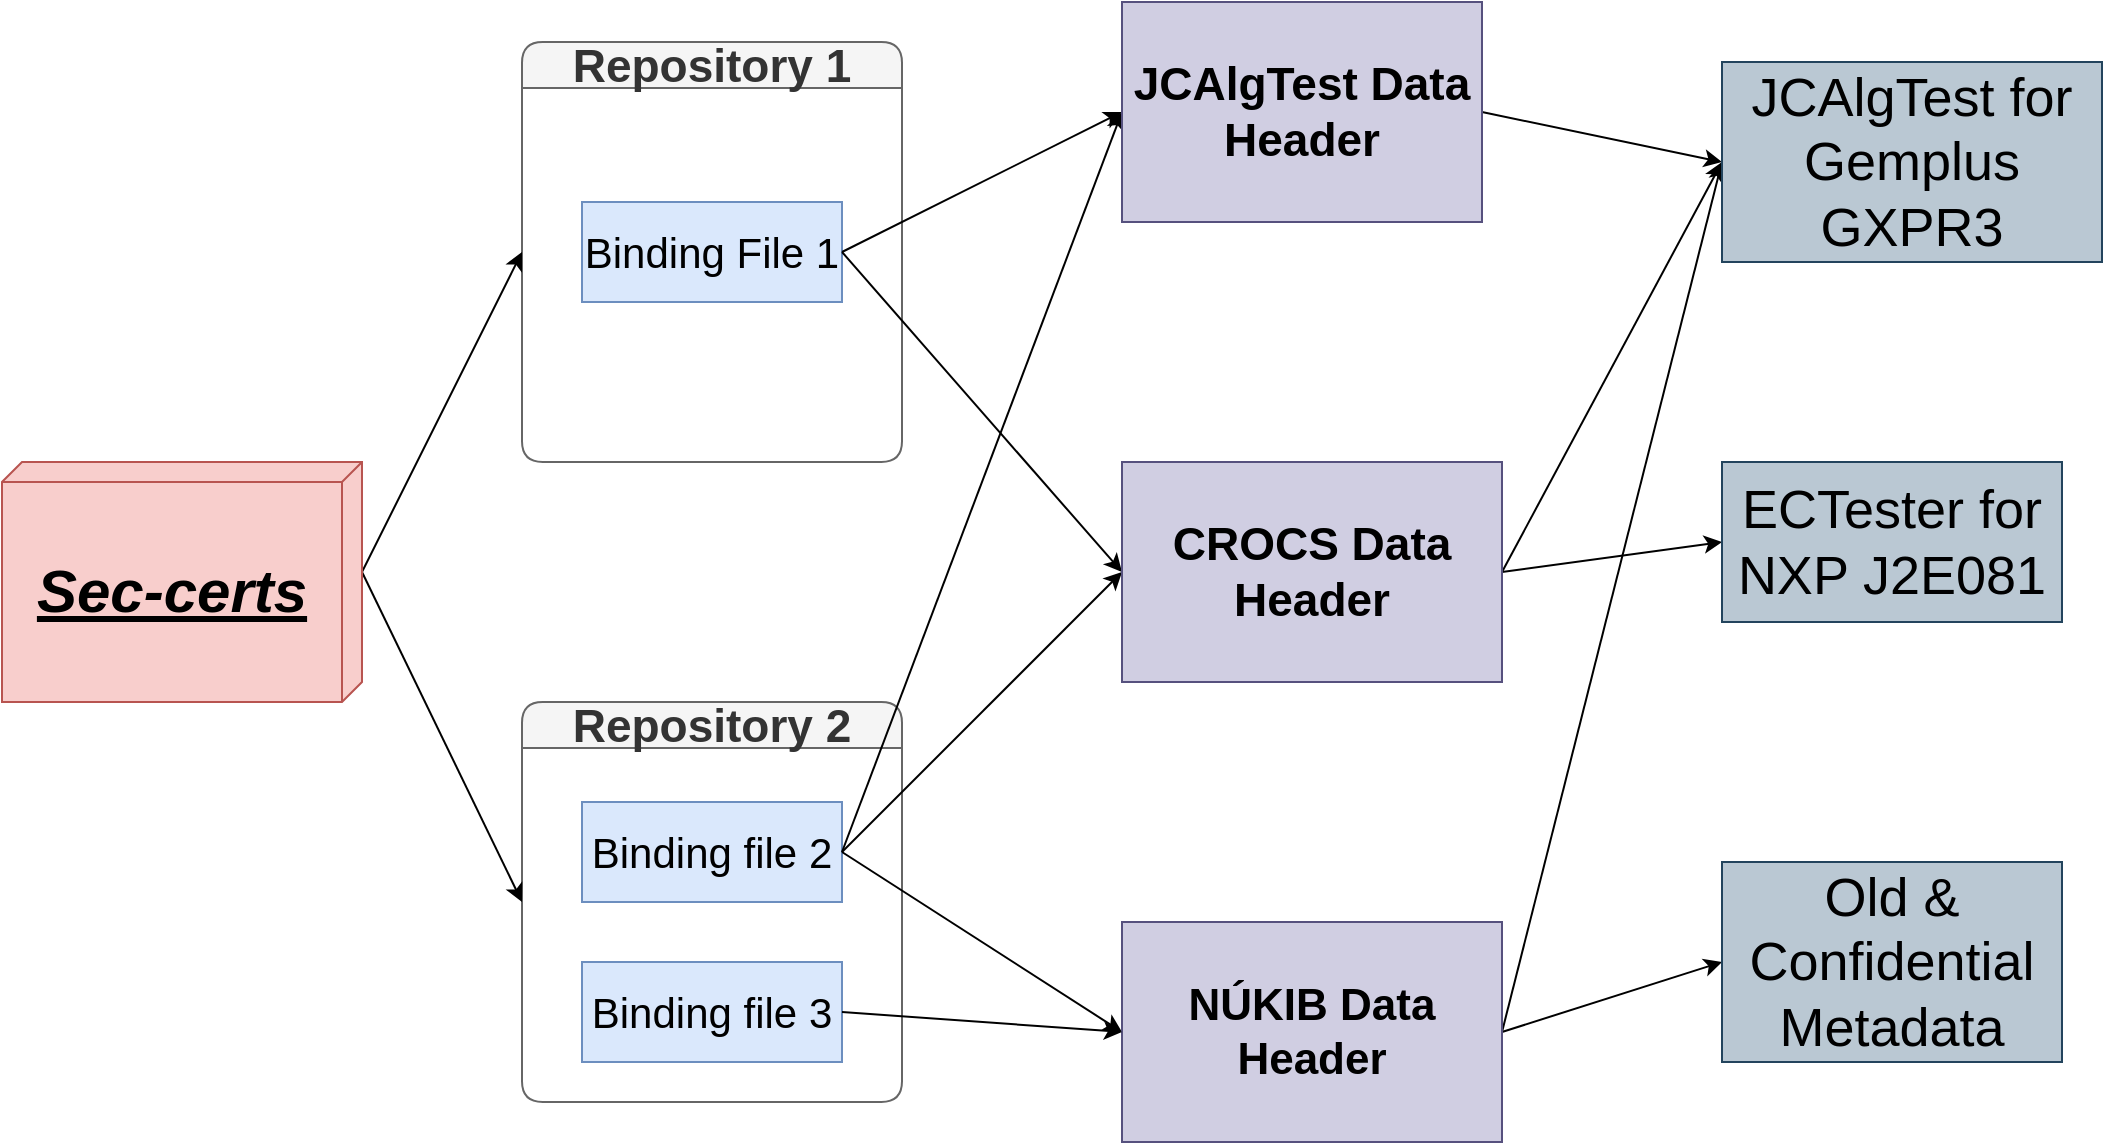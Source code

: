 <mxfile version="21.2.9" type="device">
  <diagram name="Page-1" id="EHpoGEcuDKw1KD1EvJqo">
    <mxGraphModel dx="1500" dy="701" grid="1" gridSize="10" guides="1" tooltips="1" connect="1" arrows="1" fold="1" page="1" pageScale="1" pageWidth="850" pageHeight="1100" math="0" shadow="0">
      <root>
        <mxCell id="0" />
        <mxCell id="1" parent="0" />
        <mxCell id="79qyaUO4blCRMWAc_sj--2" value="Repository 1" style="swimlane;mt=1;whiteSpace=wrap;html=1;startSize=23;fontSize=23;fillColor=#f5f5f5;fontColor=#333333;strokeColor=#666666;glass=0;rounded=1;" parent="1" vertex="1">
          <mxGeometry x="360" y="190" width="190" height="210" as="geometry" />
        </mxCell>
        <mxCell id="lDM20v8WPxeiTitt0xiw-2" value="Binding File 1" style="html=1;whiteSpace=wrap;fontSize=21;fillColor=#dae8fc;strokeColor=#6c8ebf;" parent="79qyaUO4blCRMWAc_sj--2" vertex="1">
          <mxGeometry x="30" y="80" width="130" height="50" as="geometry" />
        </mxCell>
        <mxCell id="79qyaUO4blCRMWAc_sj--6" value="Repository 2" style="swimlane;mt=1;whiteSpace=wrap;html=1;startSize=23;fontSize=23;fillColor=#f5f5f5;fontColor=#333333;strokeColor=#666666;rounded=1;shadow=0;" parent="1" vertex="1">
          <mxGeometry x="360" y="520" width="190" height="200" as="geometry" />
        </mxCell>
        <mxCell id="lDM20v8WPxeiTitt0xiw-1" value="Binding file 2" style="html=1;whiteSpace=wrap;fontSize=21;fillColor=#dae8fc;strokeColor=#6c8ebf;" parent="79qyaUO4blCRMWAc_sj--6" vertex="1">
          <mxGeometry x="30" y="50" width="130" height="50" as="geometry" />
        </mxCell>
        <mxCell id="5CBY3uySZAzdWaFjSX6i-1" value="Binding file 3" style="html=1;whiteSpace=wrap;fontSize=21;fillColor=#dae8fc;strokeColor=#6c8ebf;" vertex="1" parent="79qyaUO4blCRMWAc_sj--6">
          <mxGeometry x="30" y="130" width="130" height="50" as="geometry" />
        </mxCell>
        <mxCell id="79qyaUO4blCRMWAc_sj--7" value="" style="endArrow=classic;html=1;rounded=0;exitX=0;exitY=0;exitDx=55;exitDy=0;entryX=0;entryY=0.5;entryDx=0;entryDy=0;exitPerimeter=0;" parent="1" source="lDM20v8WPxeiTitt0xiw-7" target="79qyaUO4blCRMWAc_sj--2" edge="1">
          <mxGeometry width="50" height="50" relative="1" as="geometry">
            <mxPoint x="200" y="460" as="sourcePoint" />
            <mxPoint x="490" y="520" as="targetPoint" />
          </mxGeometry>
        </mxCell>
        <mxCell id="79qyaUO4blCRMWAc_sj--9" value="" style="endArrow=classic;html=1;rounded=0;entryX=0;entryY=0.5;entryDx=0;entryDy=0;exitX=0;exitY=0;exitDx=55;exitDy=0;exitPerimeter=0;" parent="1" source="lDM20v8WPxeiTitt0xiw-7" target="79qyaUO4blCRMWAc_sj--6" edge="1">
          <mxGeometry width="50" height="50" relative="1" as="geometry">
            <mxPoint x="200" y="460" as="sourcePoint" />
            <mxPoint x="400" y="495" as="targetPoint" />
          </mxGeometry>
        </mxCell>
        <mxCell id="qud5nBaDtFVcCCz-iNkt-1" value="" style="endArrow=classic;html=1;rounded=0;exitX=1;exitY=0.5;exitDx=0;exitDy=0;entryX=0;entryY=0.5;entryDx=0;entryDy=0;" parent="1" source="lDM20v8WPxeiTitt0xiw-2" target="lDM20v8WPxeiTitt0xiw-4" edge="1">
          <mxGeometry width="50" height="50" relative="1" as="geometry">
            <mxPoint x="509.4" y="232.24" as="sourcePoint" />
            <mxPoint x="710.0" y="190" as="targetPoint" />
          </mxGeometry>
        </mxCell>
        <mxCell id="qud5nBaDtFVcCCz-iNkt-2" value="" style="endArrow=classic;html=1;rounded=0;entryX=0;entryY=0.5;entryDx=0;entryDy=0;exitX=1;exitY=0.5;exitDx=0;exitDy=0;" parent="1" source="lDM20v8WPxeiTitt0xiw-2" target="lDM20v8WPxeiTitt0xiw-5" edge="1">
          <mxGeometry width="50" height="50" relative="1" as="geometry">
            <mxPoint x="550" y="120" as="sourcePoint" />
            <mxPoint x="710.0" y="460" as="targetPoint" />
          </mxGeometry>
        </mxCell>
        <mxCell id="qud5nBaDtFVcCCz-iNkt-5" value="" style="endArrow=classic;html=1;rounded=0;exitX=1;exitY=0.5;exitDx=0;exitDy=0;entryX=0;entryY=0.5;entryDx=0;entryDy=0;" parent="1" source="lDM20v8WPxeiTitt0xiw-1" target="lDM20v8WPxeiTitt0xiw-4" edge="1">
          <mxGeometry width="50" height="50" relative="1" as="geometry">
            <mxPoint x="511.05" y="587.56" as="sourcePoint" />
            <mxPoint x="710.0" y="190" as="targetPoint" />
          </mxGeometry>
        </mxCell>
        <mxCell id="qud5nBaDtFVcCCz-iNkt-6" value="" style="endArrow=classic;html=1;rounded=0;exitX=1;exitY=0.5;exitDx=0;exitDy=0;entryX=0;entryY=0.5;entryDx=0;entryDy=0;" parent="1" source="lDM20v8WPxeiTitt0xiw-1" target="lDM20v8WPxeiTitt0xiw-5" edge="1">
          <mxGeometry width="50" height="50" relative="1" as="geometry">
            <mxPoint x="509.55" y="589" as="sourcePoint" />
            <mxPoint x="710.0" y="460" as="targetPoint" />
          </mxGeometry>
        </mxCell>
        <mxCell id="qud5nBaDtFVcCCz-iNkt-7" value="" style="endArrow=classic;html=1;rounded=0;entryX=0;entryY=0.5;entryDx=0;entryDy=0;exitX=1;exitY=0.5;exitDx=0;exitDy=0;" parent="1" source="lDM20v8WPxeiTitt0xiw-1" target="lDM20v8WPxeiTitt0xiw-6" edge="1">
          <mxGeometry width="50" height="50" relative="1" as="geometry">
            <mxPoint x="511.05" y="589" as="sourcePoint" />
            <mxPoint x="710.0" y="720" as="targetPoint" />
          </mxGeometry>
        </mxCell>
        <mxCell id="qud5nBaDtFVcCCz-iNkt-8" value="" style="endArrow=classic;html=1;rounded=0;exitX=1;exitY=0.5;exitDx=0;exitDy=0;entryX=0.5;entryY=0;entryDx=0;entryDy=0;" parent="1" source="lDM20v8WPxeiTitt0xiw-4" target="lDM20v8WPxeiTitt0xiw-8" edge="1">
          <mxGeometry width="50" height="50" relative="1" as="geometry">
            <mxPoint x="910.0" y="190" as="sourcePoint" />
            <mxPoint x="970.0" y="250" as="targetPoint" />
          </mxGeometry>
        </mxCell>
        <mxCell id="qud5nBaDtFVcCCz-iNkt-9" value="" style="endArrow=classic;html=1;rounded=0;exitX=1;exitY=0.5;exitDx=0;exitDy=0;entryX=0.5;entryY=0;entryDx=0;entryDy=0;" parent="1" source="lDM20v8WPxeiTitt0xiw-5" target="lDM20v8WPxeiTitt0xiw-8" edge="1">
          <mxGeometry width="50" height="50" relative="1" as="geometry">
            <mxPoint x="910.0" y="460" as="sourcePoint" />
            <mxPoint x="971.0" y="269" as="targetPoint" />
          </mxGeometry>
        </mxCell>
        <mxCell id="qud5nBaDtFVcCCz-iNkt-10" value="" style="endArrow=classic;html=1;rounded=0;exitX=1;exitY=0.5;exitDx=0;exitDy=0;entryX=0.5;entryY=0;entryDx=0;entryDy=0;" parent="1" source="lDM20v8WPxeiTitt0xiw-5" target="lDM20v8WPxeiTitt0xiw-9" edge="1">
          <mxGeometry width="50" height="50" relative="1" as="geometry">
            <mxPoint x="910.0" y="460" as="sourcePoint" />
            <mxPoint x="970.0" y="480" as="targetPoint" />
          </mxGeometry>
        </mxCell>
        <mxCell id="qud5nBaDtFVcCCz-iNkt-15" value="" style="endArrow=classic;html=1;rounded=0;exitX=1;exitY=0.5;exitDx=0;exitDy=0;entryX=0.5;entryY=0;entryDx=0;entryDy=0;" parent="1" source="lDM20v8WPxeiTitt0xiw-6" target="lDM20v8WPxeiTitt0xiw-8" edge="1">
          <mxGeometry width="50" height="50" relative="1" as="geometry">
            <mxPoint x="910.0" y="720" as="sourcePoint" />
            <mxPoint x="969.6" y="263.2" as="targetPoint" />
          </mxGeometry>
        </mxCell>
        <mxCell id="qud5nBaDtFVcCCz-iNkt-16" value="" style="endArrow=classic;html=1;rounded=0;entryX=0.5;entryY=0;entryDx=0;entryDy=0;exitX=1;exitY=0.5;exitDx=0;exitDy=0;" parent="1" source="lDM20v8WPxeiTitt0xiw-6" target="lDM20v8WPxeiTitt0xiw-10" edge="1">
          <mxGeometry width="50" height="50" relative="1" as="geometry">
            <mxPoint x="910" y="720" as="sourcePoint" />
            <mxPoint x="970.0" y="710" as="targetPoint" />
          </mxGeometry>
        </mxCell>
        <mxCell id="lDM20v8WPxeiTitt0xiw-4" value="JCAlgTest Data Header" style="html=1;whiteSpace=wrap;fontSize=23;fontStyle=1;fillColor=#d0cee2;strokeColor=#56517e;" parent="1" vertex="1">
          <mxGeometry x="660" y="170" width="180" height="110" as="geometry" />
        </mxCell>
        <mxCell id="lDM20v8WPxeiTitt0xiw-5" value="CROCS Data Header" style="html=1;whiteSpace=wrap;fontSize=23;fontStyle=1;fillColor=#d0cee2;strokeColor=#56517e;" parent="1" vertex="1">
          <mxGeometry x="660" y="400" width="190" height="110" as="geometry" />
        </mxCell>
        <mxCell id="lDM20v8WPxeiTitt0xiw-6" value="NÚKIB Data Header" style="html=1;whiteSpace=wrap;fontSize=22;fontStyle=1;fillColor=#d0cee2;strokeColor=#56517e;" parent="1" vertex="1">
          <mxGeometry x="660" y="630" width="190" height="110" as="geometry" />
        </mxCell>
        <mxCell id="lDM20v8WPxeiTitt0xiw-7" value="Sec-certs" style="verticalAlign=middle;align=center;spacingTop=8;spacingLeft=2;spacingRight=12;shape=cube;size=10;direction=south;fontStyle=7;html=1;whiteSpace=wrap;fontSize=30;fillColor=#f8cecc;strokeColor=#b85450;" parent="1" vertex="1">
          <mxGeometry x="100" y="400" width="180" height="120" as="geometry" />
        </mxCell>
        <mxCell id="lDM20v8WPxeiTitt0xiw-8" value="JCAlgTest for Gemplus GXPR3" style="html=1;whiteSpace=wrap;direction=north;flipH=0;flipV=1;fontSize=27;horizontal=1;fontStyle=0;fillColor=#bac8d3;strokeColor=#23445d;" parent="1" vertex="1">
          <mxGeometry x="960" y="200" width="190" height="100" as="geometry" />
        </mxCell>
        <mxCell id="lDM20v8WPxeiTitt0xiw-9" value="ECTester for NXP J2E081" style="html=1;whiteSpace=wrap;direction=north;flipH=0;flipV=1;fontSize=27;horizontal=1;fontStyle=0;fillColor=#bac8d3;strokeColor=#23445d;" parent="1" vertex="1">
          <mxGeometry x="960" y="400" width="170" height="80" as="geometry" />
        </mxCell>
        <mxCell id="lDM20v8WPxeiTitt0xiw-10" value="Old &amp;amp; Confidential Metadata" style="html=1;whiteSpace=wrap;direction=north;flipH=0;flipV=1;fontSize=27;horizontal=1;fontStyle=0;fillColor=#bac8d3;strokeColor=#23445d;" parent="1" vertex="1">
          <mxGeometry x="960" y="600" width="170" height="100" as="geometry" />
        </mxCell>
        <mxCell id="5CBY3uySZAzdWaFjSX6i-2" value="" style="endArrow=classic;html=1;rounded=0;entryX=0;entryY=0.5;entryDx=0;entryDy=0;exitX=1;exitY=0.5;exitDx=0;exitDy=0;" edge="1" parent="1" source="5CBY3uySZAzdWaFjSX6i-1" target="lDM20v8WPxeiTitt0xiw-6">
          <mxGeometry width="50" height="50" relative="1" as="geometry">
            <mxPoint x="530" y="605" as="sourcePoint" />
            <mxPoint x="670" y="695" as="targetPoint" />
          </mxGeometry>
        </mxCell>
      </root>
    </mxGraphModel>
  </diagram>
</mxfile>
